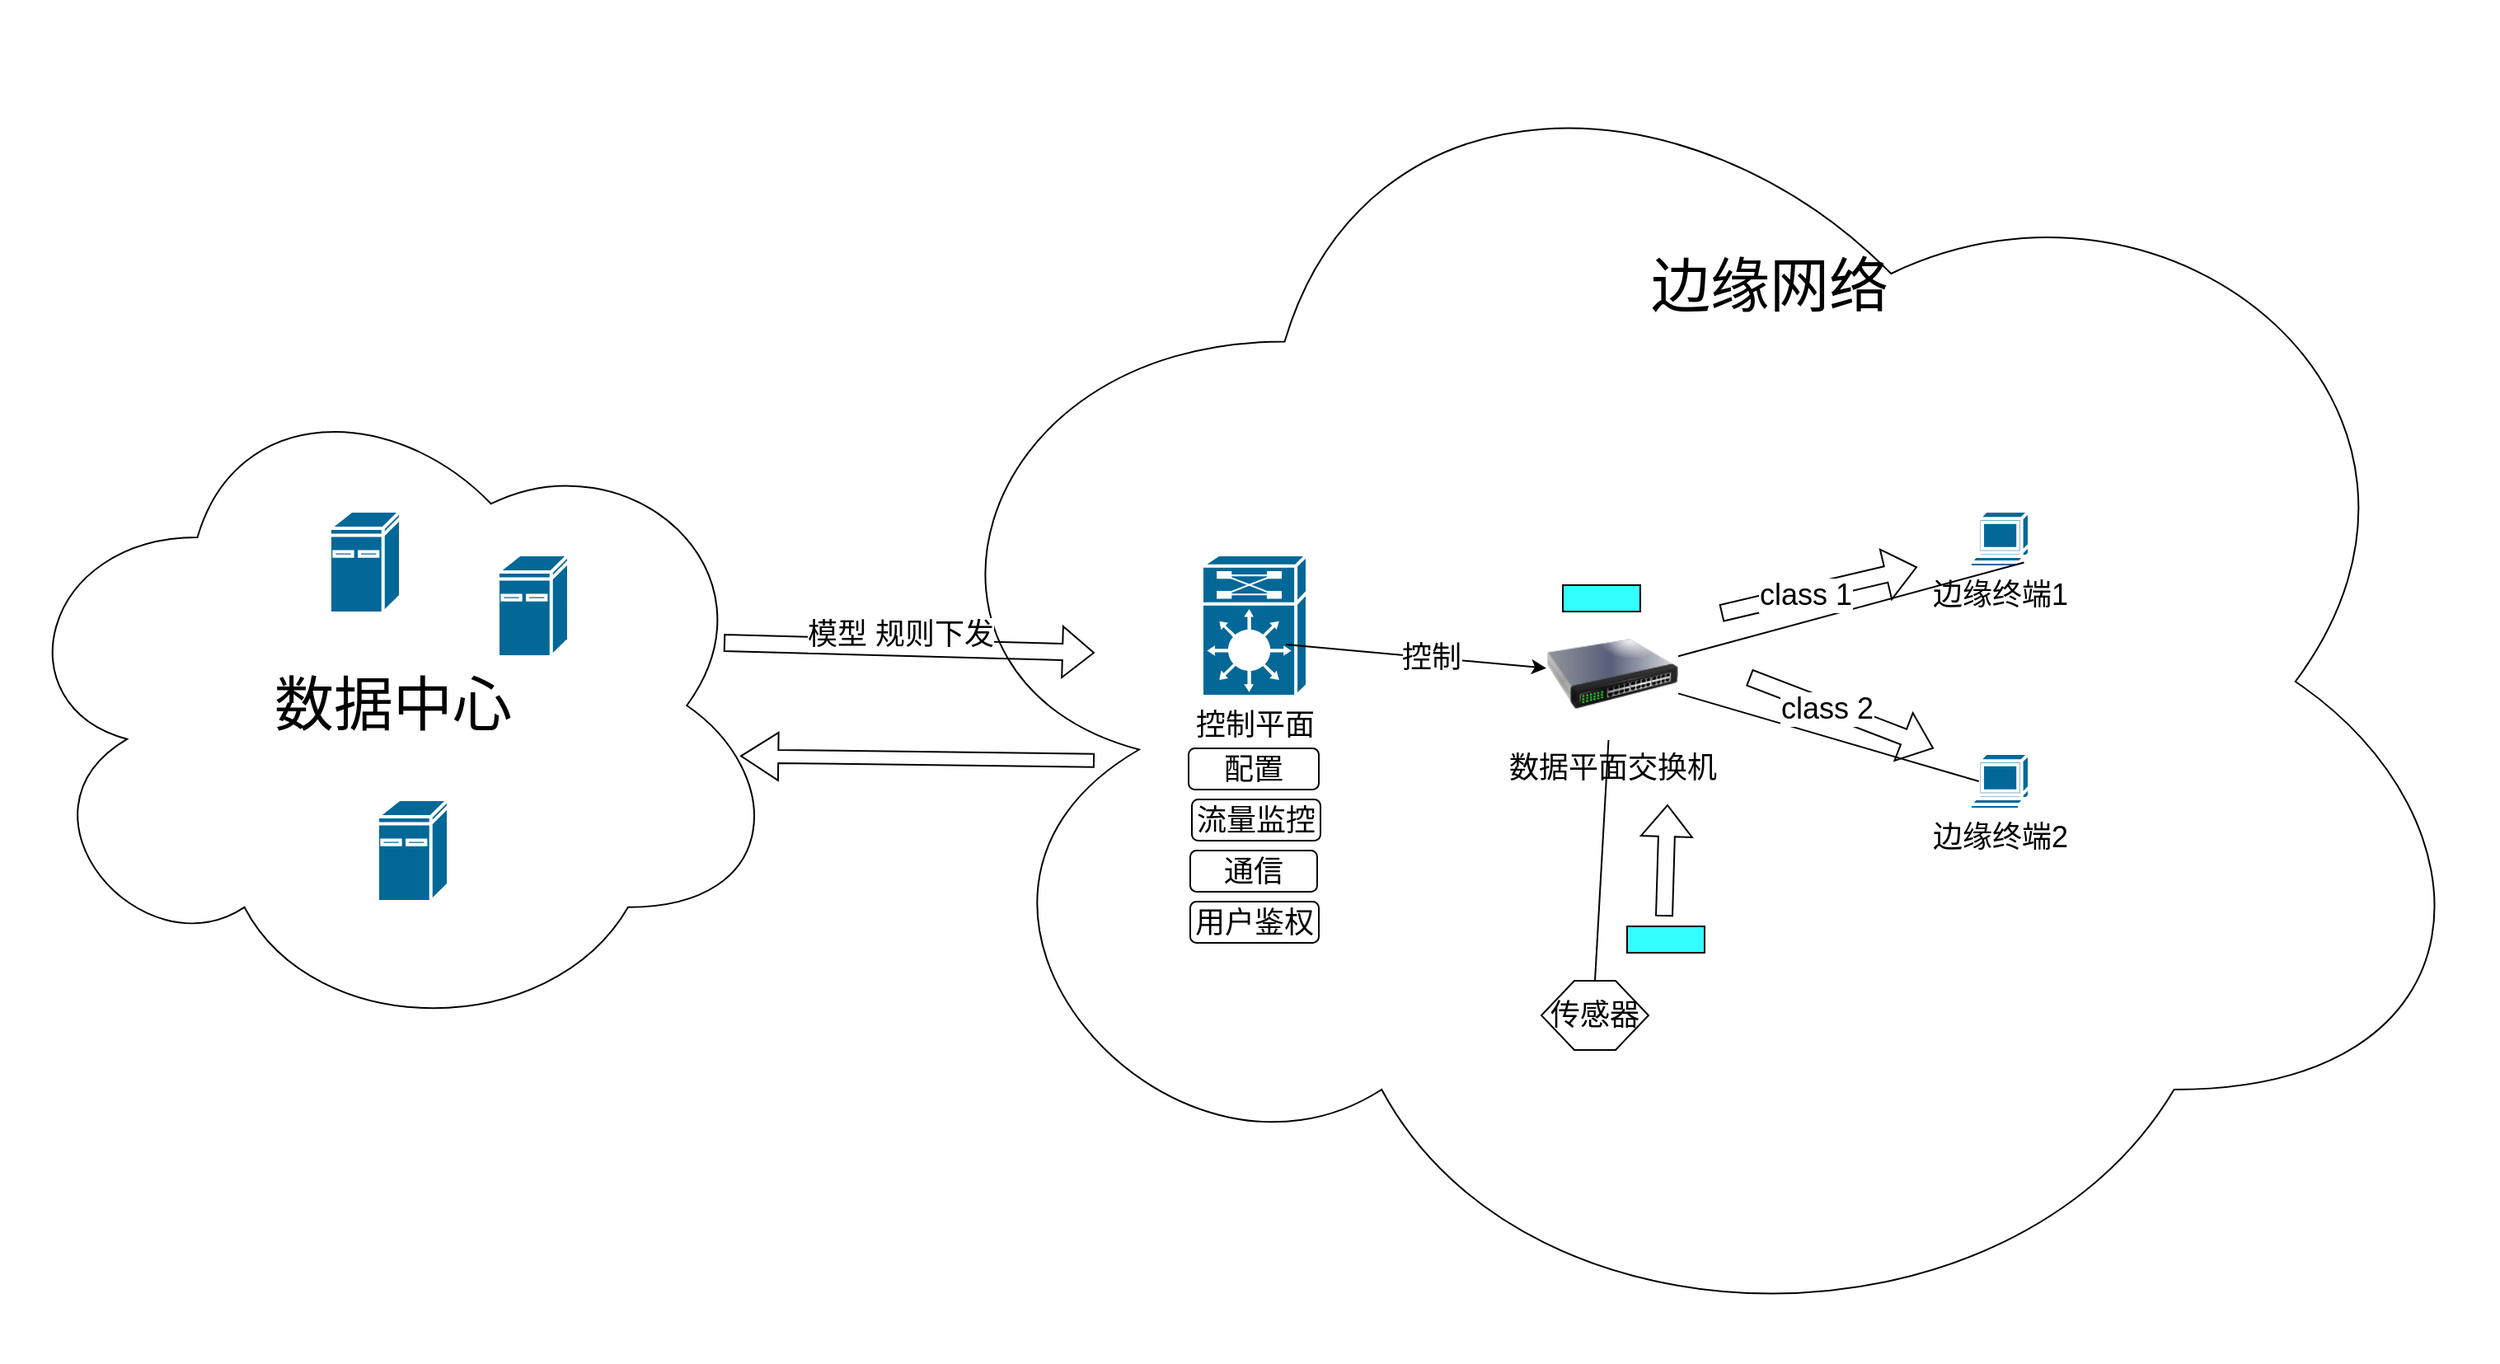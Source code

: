<mxfile version="24.8.1">
  <diagram name="Page-1" id="c37626ed-c26b-45fb-9056-f9ebc6bb27b6">
    <mxGraphModel dx="1666" dy="827" grid="0" gridSize="10" guides="1" tooltips="1" connect="1" arrows="1" fold="1" page="0" pageScale="1" pageWidth="1100" pageHeight="850" background="none" math="0" shadow="0">
      <root>
        <mxCell id="0" />
        <mxCell id="1" parent="0" />
        <mxCell id="VUiK0m8J7aQR_x24gXU7-26" value="" style="ellipse;shape=cloud;whiteSpace=wrap;html=1;rounded=0;shadow=0;comic=0;strokeWidth=1;fontFamily=Verdana;fontSize=12;" parent="1" vertex="1">
          <mxGeometry x="864" y="330" width="981" height="825" as="geometry" />
        </mxCell>
        <mxCell id="1c7a67bf8fd3230f-31" value="&lt;font style=&quot;font-size: 18px;&quot;&gt;控制平面&lt;/font&gt;" style="shape=mxgraph.cisco.misc.route_switch_processor;html=1;dashed=0;fillColor=#036897;strokeColor=#ffffff;strokeWidth=2;verticalLabelPosition=bottom;verticalAlign=top;rounded=0;shadow=0;comic=0;fontFamily=Verdana;fontSize=12;" parent="1" vertex="1">
          <mxGeometry x="1059" y="665.5" width="64" height="86" as="geometry" />
        </mxCell>
        <mxCell id="VUiK0m8J7aQR_x24gXU7-2" value="&lt;font style=&quot;font-size: 36px;&quot;&gt;数据中心&lt;/font&gt;" style="ellipse;shape=cloud;whiteSpace=wrap;html=1;rounded=0;shadow=0;comic=0;strokeWidth=1;fontFamily=Verdana;fontSize=12;" parent="1" vertex="1">
          <mxGeometry x="331" y="553" width="475" height="408" as="geometry" />
        </mxCell>
        <mxCell id="VUiK0m8J7aQR_x24gXU7-10" value="" style="endArrow=classic;html=1;rounded=0;exitX=0.797;exitY=0.634;exitDx=0;exitDy=0;exitPerimeter=0;" parent="1" source="1c7a67bf8fd3230f-31" target="VUiK0m8J7aQR_x24gXU7-24" edge="1">
          <mxGeometry width="50" height="50" relative="1" as="geometry">
            <mxPoint x="1532.45" y="751" as="sourcePoint" />
            <mxPoint x="1363" y="751" as="targetPoint" />
          </mxGeometry>
        </mxCell>
        <mxCell id="VUiK0m8J7aQR_x24gXU7-11" value="控制" style="edgeLabel;html=1;align=center;verticalAlign=middle;resizable=0;points=[];" parent="VUiK0m8J7aQR_x24gXU7-10" vertex="1" connectable="0">
          <mxGeometry x="0.081" relative="1" as="geometry">
            <mxPoint as="offset" />
          </mxGeometry>
        </mxCell>
        <mxCell id="-XJvPAECQiY6hBBv4kat-5" value="&lt;font style=&quot;font-size: 18px;&quot;&gt;控制&lt;/font&gt;" style="edgeLabel;html=1;align=center;verticalAlign=middle;resizable=0;points=[];" vertex="1" connectable="0" parent="VUiK0m8J7aQR_x24gXU7-10">
          <mxGeometry x="0.114" relative="1" as="geometry">
            <mxPoint as="offset" />
          </mxGeometry>
        </mxCell>
        <mxCell id="VUiK0m8J7aQR_x24gXU7-12" value="" style="shape=flexArrow;endArrow=classic;html=1;rounded=0;" parent="1" edge="1">
          <mxGeometry width="50" height="50" relative="1" as="geometry">
            <mxPoint x="769" y="719" as="sourcePoint" />
            <mxPoint x="994" y="725" as="targetPoint" />
          </mxGeometry>
        </mxCell>
        <mxCell id="VUiK0m8J7aQR_x24gXU7-13" value="&lt;font style=&quot;font-size: 18px;&quot;&gt;模型 规则下发&lt;/font&gt;" style="edgeLabel;html=1;align=center;verticalAlign=middle;resizable=0;points=[];" parent="VUiK0m8J7aQR_x24gXU7-12" vertex="1" connectable="0">
          <mxGeometry x="-0.048" y="8" relative="1" as="geometry">
            <mxPoint as="offset" />
          </mxGeometry>
        </mxCell>
        <mxCell id="VUiK0m8J7aQR_x24gXU7-17" value="&lt;font style=&quot;font-size: 18px;&quot;&gt;流量监控&lt;/font&gt;" style="rounded=1;whiteSpace=wrap;html=1;" parent="1" vertex="1">
          <mxGeometry x="1053" y="814" width="78" height="25" as="geometry" />
        </mxCell>
        <mxCell id="VUiK0m8J7aQR_x24gXU7-18" value="&lt;font style=&quot;font-size: 18px;&quot;&gt;配置&lt;/font&gt;" style="rounded=1;whiteSpace=wrap;html=1;" parent="1" vertex="1">
          <mxGeometry x="1051" y="783" width="79" height="25" as="geometry" />
        </mxCell>
        <mxCell id="VUiK0m8J7aQR_x24gXU7-19" value="&lt;font style=&quot;font-size: 18px;&quot;&gt;通信&lt;/font&gt;" style="rounded=1;whiteSpace=wrap;html=1;" parent="1" vertex="1">
          <mxGeometry x="1052" y="845" width="77" height="25" as="geometry" />
        </mxCell>
        <mxCell id="VUiK0m8J7aQR_x24gXU7-20" value="&lt;font style=&quot;font-size: 18px;&quot;&gt;传感器&lt;/font&gt;" style="shape=hexagon;perimeter=hexagonPerimeter2;whiteSpace=wrap;html=1;fixedSize=1;" parent="1" vertex="1">
          <mxGeometry x="1265" y="924" width="65" height="42" as="geometry" />
        </mxCell>
        <mxCell id="VUiK0m8J7aQR_x24gXU7-21" value="&lt;font style=&quot;font-size: 18px;&quot;&gt;边缘终端1&lt;/font&gt;" style="shape=mxgraph.cisco.computers_and_peripherals.terminal;sketch=0;html=1;pointerEvents=1;dashed=0;fillColor=#036897;strokeColor=#ffffff;strokeWidth=2;verticalLabelPosition=bottom;verticalAlign=top;align=center;outlineConnect=0;" parent="1" vertex="1">
          <mxGeometry x="1525" y="639" width="36" height="34" as="geometry" />
        </mxCell>
        <mxCell id="VUiK0m8J7aQR_x24gXU7-23" value="&lt;font style=&quot;font-size: 18px;&quot;&gt;边缘终&lt;/font&gt;&lt;font style=&quot;font-size: 18px;&quot;&gt;端2&lt;/font&gt;&lt;div&gt;&lt;br&gt;&lt;/div&gt;" style="shape=mxgraph.cisco.computers_and_peripherals.terminal;sketch=0;html=1;pointerEvents=1;dashed=0;fillColor=#036897;strokeColor=#ffffff;strokeWidth=2;verticalLabelPosition=bottom;verticalAlign=top;align=center;outlineConnect=0;" parent="1" vertex="1">
          <mxGeometry x="1525" y="786" width="36" height="34" as="geometry" />
        </mxCell>
        <mxCell id="VUiK0m8J7aQR_x24gXU7-24" value="&lt;font style=&quot;font-size: 18px;&quot;&gt;数据平面交换机&lt;/font&gt;" style="image;html=1;image=img/lib/clip_art/networking/Switch_128x128.png" parent="1" vertex="1">
          <mxGeometry x="1268" y="698" width="80" height="80" as="geometry" />
        </mxCell>
        <mxCell id="VUiK0m8J7aQR_x24gXU7-29" value="" style="endArrow=none;html=1;rounded=0;exitX=0.91;exitY=0.92;exitDx=0;exitDy=0;exitPerimeter=0;" parent="1" source="VUiK0m8J7aQR_x24gXU7-21" target="VUiK0m8J7aQR_x24gXU7-24" edge="1">
          <mxGeometry width="50" height="50" relative="1" as="geometry">
            <mxPoint x="1213" y="691" as="sourcePoint" />
            <mxPoint x="1263" y="641" as="targetPoint" />
          </mxGeometry>
        </mxCell>
        <mxCell id="VUiK0m8J7aQR_x24gXU7-30" value="" style="endArrow=none;html=1;rounded=0;exitX=0.15;exitY=0.5;exitDx=0;exitDy=0;exitPerimeter=0;" parent="1" source="VUiK0m8J7aQR_x24gXU7-23" target="VUiK0m8J7aQR_x24gXU7-24" edge="1">
          <mxGeometry width="50" height="50" relative="1" as="geometry">
            <mxPoint x="1498" y="785.75" as="sourcePoint" />
            <mxPoint x="1339" y="745.001" as="targetPoint" />
          </mxGeometry>
        </mxCell>
        <mxCell id="VUiK0m8J7aQR_x24gXU7-31" value="" style="endArrow=none;html=1;rounded=0;exitX=0.5;exitY=0;exitDx=0;exitDy=0;" parent="1" source="VUiK0m8J7aQR_x24gXU7-20" target="VUiK0m8J7aQR_x24gXU7-24" edge="1">
          <mxGeometry width="50" height="50" relative="1" as="geometry">
            <mxPoint x="1320" y="843" as="sourcePoint" />
            <mxPoint x="1370" y="793" as="targetPoint" />
          </mxGeometry>
        </mxCell>
        <mxCell id="-XJvPAECQiY6hBBv4kat-3" value="&lt;font style=&quot;font-size: 18px;&quot;&gt;用户鉴&lt;/font&gt;&lt;font style=&quot;font-size: 18px;&quot;&gt;权&lt;/font&gt;" style="rounded=1;whiteSpace=wrap;html=1;" vertex="1" parent="1">
          <mxGeometry x="1052" y="876" width="78" height="25" as="geometry" />
        </mxCell>
        <mxCell id="-XJvPAECQiY6hBBv4kat-8" value="&lt;font style=&quot;font-size: 36px;&quot;&gt;边缘网络&lt;/font&gt;" style="text;html=1;align=center;verticalAlign=middle;whiteSpace=wrap;rounded=0;" vertex="1" parent="1">
          <mxGeometry x="1322" y="487" width="163" height="30" as="geometry" />
        </mxCell>
        <mxCell id="-XJvPAECQiY6hBBv4kat-9" value="" style="shape=flexArrow;endArrow=classic;html=1;rounded=0;width=8;endSize=7.21;" edge="1" parent="1">
          <mxGeometry width="50" height="50" relative="1" as="geometry">
            <mxPoint x="994" y="790.32" as="sourcePoint" />
            <mxPoint x="779.0" y="787.675" as="targetPoint" />
          </mxGeometry>
        </mxCell>
        <mxCell id="-XJvPAECQiY6hBBv4kat-12" value="" style="rounded=0;whiteSpace=wrap;html=1;fillColor=#33FFFF;" vertex="1" parent="1">
          <mxGeometry x="1317" y="891" width="47" height="16" as="geometry" />
        </mxCell>
        <mxCell id="-XJvPAECQiY6hBBv4kat-14" value="" style="shape=flexArrow;endArrow=classic;html=1;rounded=0;" edge="1" parent="1">
          <mxGeometry width="50" height="50" relative="1" as="geometry">
            <mxPoint x="1339.5" y="885" as="sourcePoint" />
            <mxPoint x="1341.5" y="817" as="targetPoint" />
          </mxGeometry>
        </mxCell>
        <mxCell id="-XJvPAECQiY6hBBv4kat-15" value="" style="rounded=0;whiteSpace=wrap;html=1;fillColor=#33FFFF;" vertex="1" parent="1">
          <mxGeometry x="1278" y="684" width="47" height="16" as="geometry" />
        </mxCell>
        <mxCell id="-XJvPAECQiY6hBBv4kat-16" value="" style="shape=flexArrow;endArrow=classic;html=1;rounded=0;" edge="1" parent="1">
          <mxGeometry width="50" height="50" relative="1" as="geometry">
            <mxPoint x="1374" y="701" as="sourcePoint" />
            <mxPoint x="1493" y="673" as="targetPoint" />
          </mxGeometry>
        </mxCell>
        <mxCell id="-XJvPAECQiY6hBBv4kat-17" value="&lt;font style=&quot;font-size: 18px;&quot;&gt;class 1&lt;/font&gt;" style="edgeLabel;html=1;align=center;verticalAlign=middle;resizable=0;points=[];" vertex="1" connectable="0" parent="-XJvPAECQiY6hBBv4kat-16">
          <mxGeometry x="-0.156" y="-1" relative="1" as="geometry">
            <mxPoint as="offset" />
          </mxGeometry>
        </mxCell>
        <mxCell id="-XJvPAECQiY6hBBv4kat-18" value="" style="shape=flexArrow;endArrow=classic;html=1;rounded=0;" edge="1" parent="1">
          <mxGeometry width="50" height="50" relative="1" as="geometry">
            <mxPoint x="1391" y="740" as="sourcePoint" />
            <mxPoint x="1503" y="783" as="targetPoint" />
          </mxGeometry>
        </mxCell>
        <mxCell id="-XJvPAECQiY6hBBv4kat-19" value="&lt;font style=&quot;font-size: 18px;&quot;&gt;class 2&lt;/font&gt;" style="edgeLabel;html=1;align=center;verticalAlign=middle;resizable=0;points=[];" vertex="1" connectable="0" parent="-XJvPAECQiY6hBBv4kat-18">
          <mxGeometry x="-0.156" y="-1" relative="1" as="geometry">
            <mxPoint as="offset" />
          </mxGeometry>
        </mxCell>
        <mxCell id="-XJvPAECQiY6hBBv4kat-20" value="" style="shape=mxgraph.cisco.computers_and_peripherals.ibm_mini_as400;sketch=0;html=1;pointerEvents=1;dashed=0;fillColor=#036897;strokeColor=#ffffff;strokeWidth=2;verticalLabelPosition=bottom;verticalAlign=top;align=center;outlineConnect=0;" vertex="1" parent="1">
          <mxGeometry x="530" y="639" width="43" height="62" as="geometry" />
        </mxCell>
        <mxCell id="-XJvPAECQiY6hBBv4kat-21" value="" style="shape=mxgraph.cisco.computers_and_peripherals.ibm_mini_as400;sketch=0;html=1;pointerEvents=1;dashed=0;fillColor=#036897;strokeColor=#ffffff;strokeWidth=2;verticalLabelPosition=bottom;verticalAlign=top;align=center;outlineConnect=0;" vertex="1" parent="1">
          <mxGeometry x="632" y="665.5" width="43" height="62" as="geometry" />
        </mxCell>
        <mxCell id="-XJvPAECQiY6hBBv4kat-22" value="" style="shape=mxgraph.cisco.computers_and_peripherals.ibm_mini_as400;sketch=0;html=1;pointerEvents=1;dashed=0;fillColor=#036897;strokeColor=#ffffff;strokeWidth=2;verticalLabelPosition=bottom;verticalAlign=top;align=center;outlineConnect=0;" vertex="1" parent="1">
          <mxGeometry x="559" y="814" width="43" height="62" as="geometry" />
        </mxCell>
      </root>
    </mxGraphModel>
  </diagram>
</mxfile>
